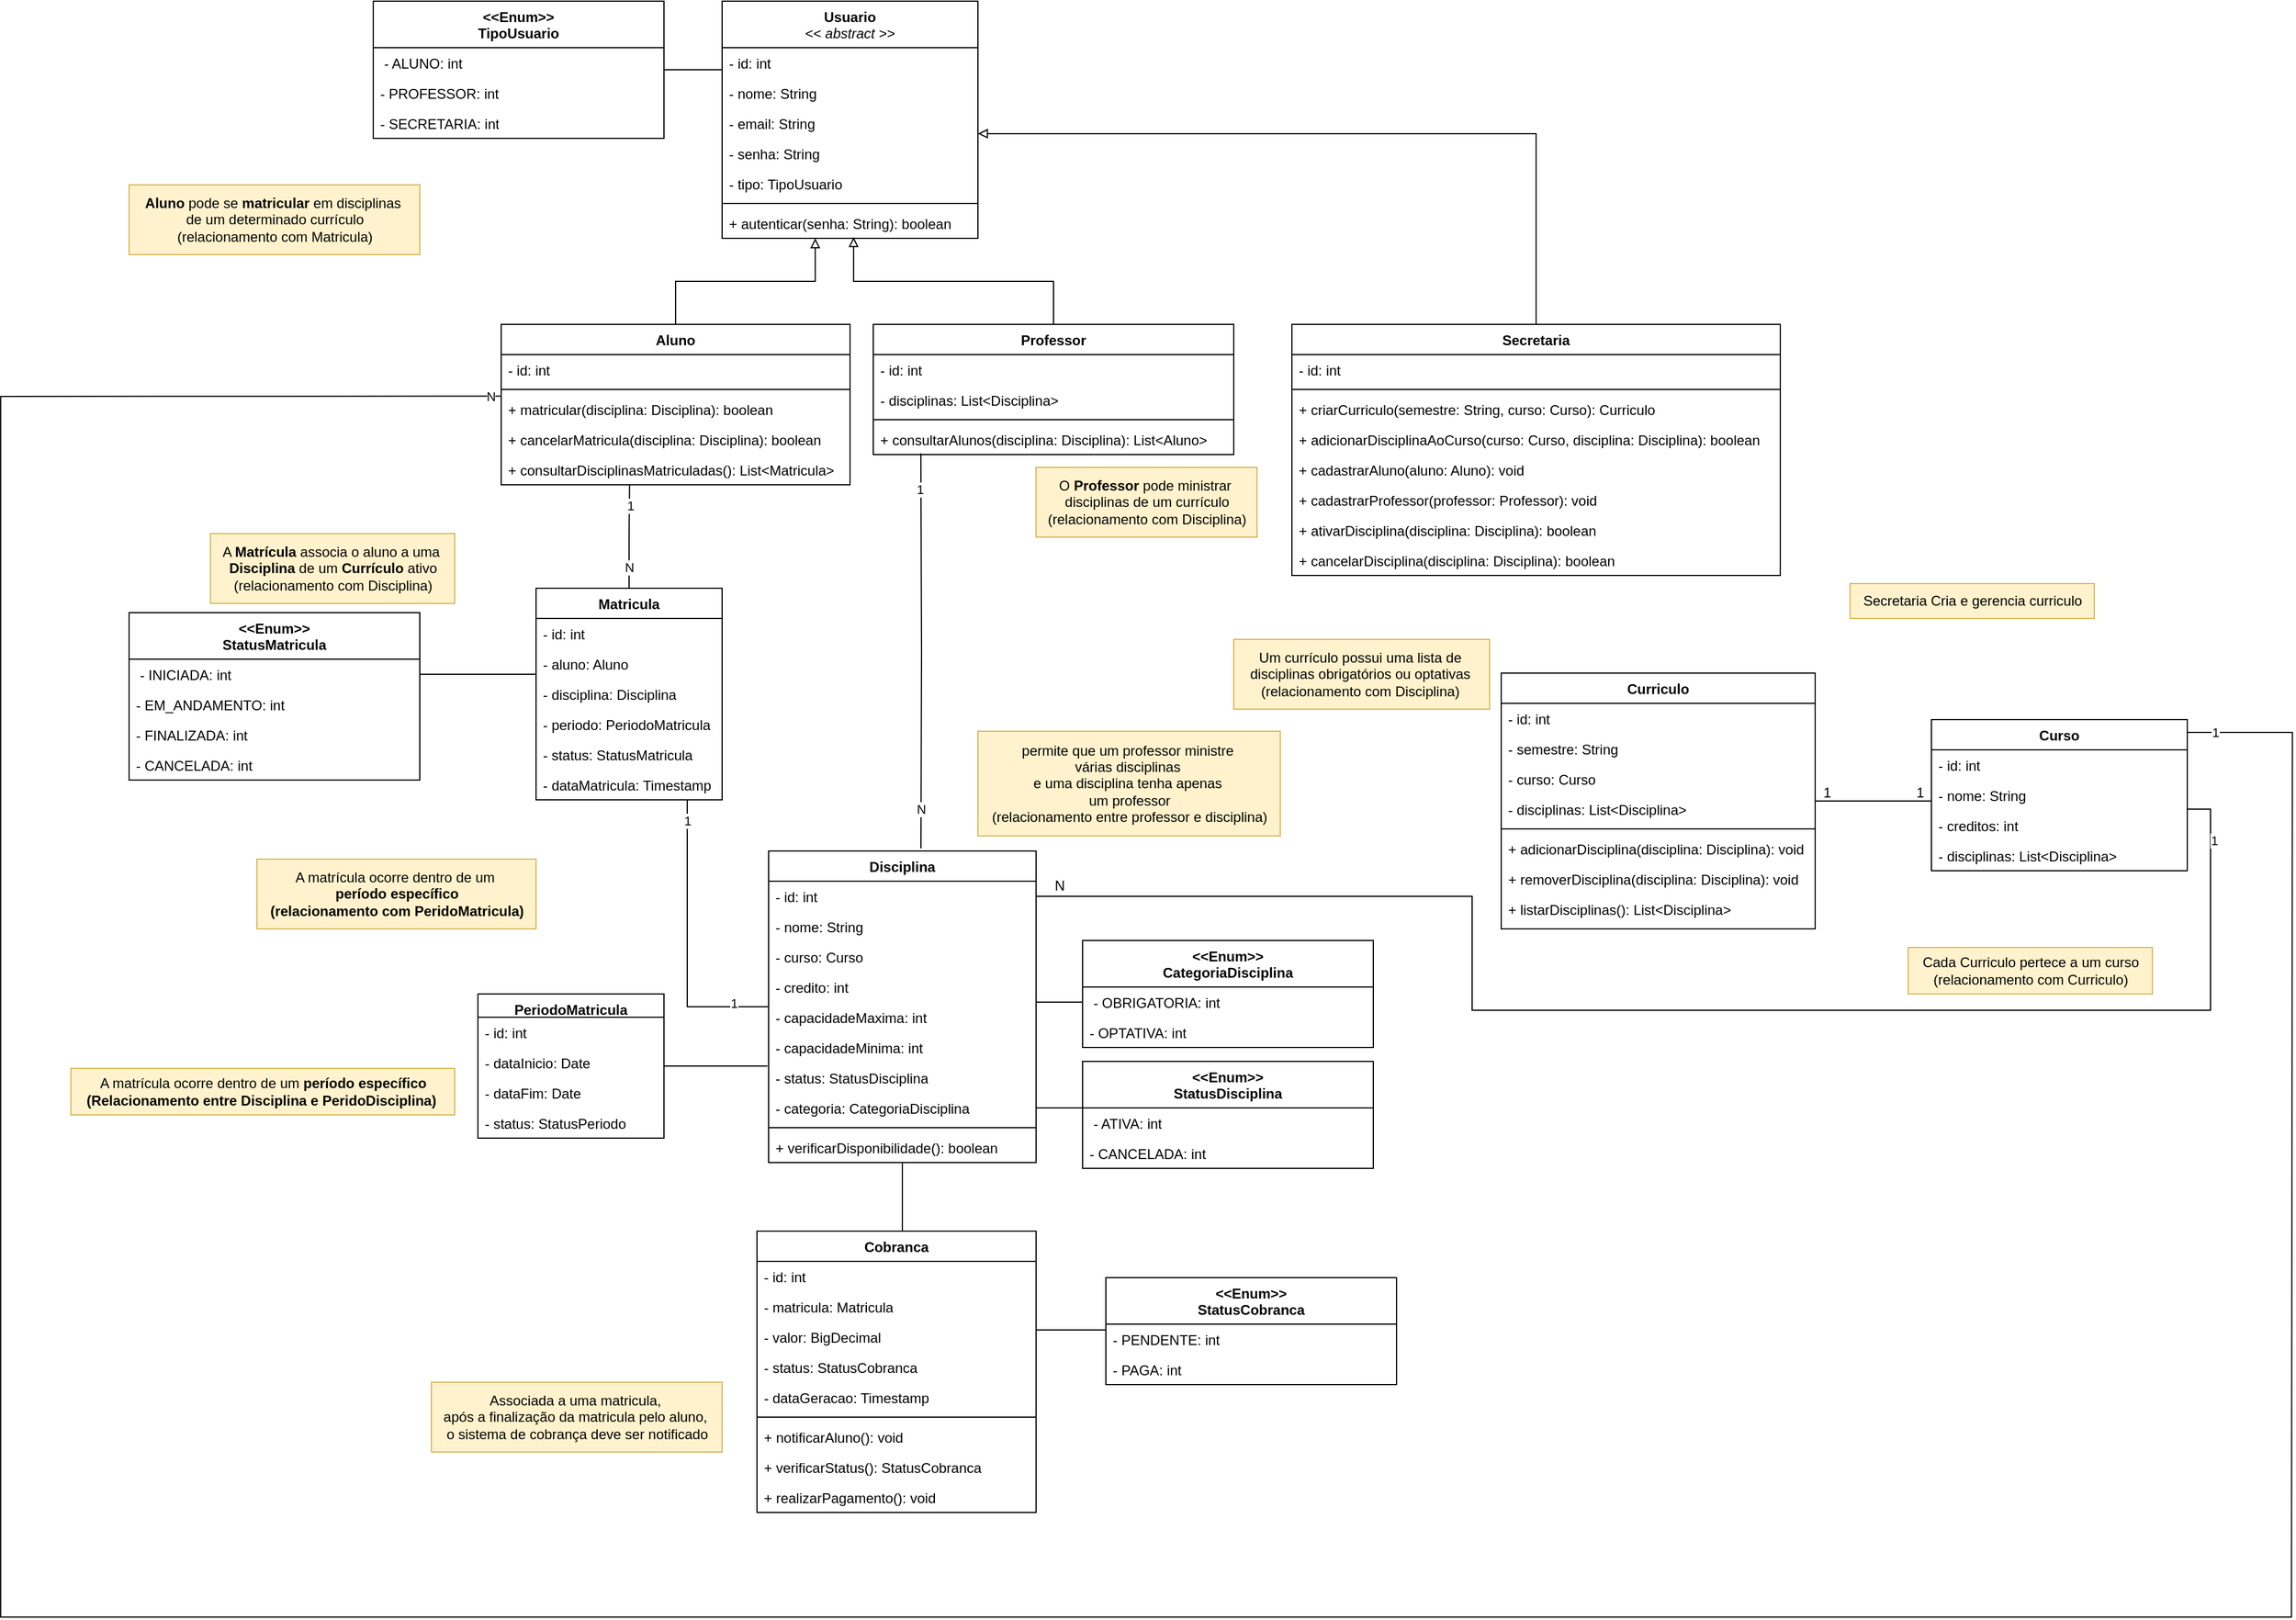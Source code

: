 <mxfile version="26.0.16">
  <diagram name="Página-1" id="UTWiRLUkJQXJZkLam4P0">
    <mxGraphModel dx="3310" dy="609" grid="1" gridSize="10" guides="1" tooltips="1" connect="1" arrows="1" fold="1" page="1" pageScale="1" pageWidth="827" pageHeight="1169" math="0" shadow="0">
      <root>
        <mxCell id="0" />
        <mxCell id="1" parent="0" />
        <mxCell id="5JL675xTjhOSKJDTL_hP-1" value="Secretaria" style="swimlane;fontStyle=1;align=center;verticalAlign=top;childLayout=stackLayout;horizontal=1;startSize=26;horizontalStack=0;resizeParent=1;resizeParentMax=0;resizeLast=0;collapsible=1;marginBottom=0;whiteSpace=wrap;html=1;" parent="1" vertex="1">
          <mxGeometry x="190" y="300" width="420" height="216" as="geometry" />
        </mxCell>
        <mxCell id="5JL675xTjhOSKJDTL_hP-2" value="- id: int" style="text;strokeColor=none;fillColor=none;align=left;verticalAlign=top;spacingLeft=4;spacingRight=4;overflow=hidden;rotatable=0;points=[[0,0.5],[1,0.5]];portConstraint=eastwest;whiteSpace=wrap;html=1;" parent="5JL675xTjhOSKJDTL_hP-1" vertex="1">
          <mxGeometry y="26" width="420" height="26" as="geometry" />
        </mxCell>
        <mxCell id="5JL675xTjhOSKJDTL_hP-3" value="" style="line;strokeWidth=1;fillColor=none;align=left;verticalAlign=middle;spacingTop=-1;spacingLeft=3;spacingRight=3;rotatable=0;labelPosition=right;points=[];portConstraint=eastwest;strokeColor=inherit;" parent="5JL675xTjhOSKJDTL_hP-1" vertex="1">
          <mxGeometry y="52" width="420" height="8" as="geometry" />
        </mxCell>
        <mxCell id="5JL675xTjhOSKJDTL_hP-4" value="+ criarCurriculo(semestre: String, curso: Curso): Curriculo" style="text;strokeColor=none;fillColor=none;align=left;verticalAlign=top;spacingLeft=4;spacingRight=4;overflow=hidden;rotatable=0;points=[[0,0.5],[1,0.5]];portConstraint=eastwest;whiteSpace=wrap;html=1;" parent="5JL675xTjhOSKJDTL_hP-1" vertex="1">
          <mxGeometry y="60" width="420" height="26" as="geometry" />
        </mxCell>
        <mxCell id="5JL675xTjhOSKJDTL_hP-7" value="+ adicionarDisciplinaAoCurso(curso: Curso, disciplina: Disciplina): boolean" style="text;strokeColor=none;fillColor=none;align=left;verticalAlign=top;spacingLeft=4;spacingRight=4;overflow=hidden;rotatable=0;points=[[0,0.5],[1,0.5]];portConstraint=eastwest;whiteSpace=wrap;html=1;" parent="5JL675xTjhOSKJDTL_hP-1" vertex="1">
          <mxGeometry y="86" width="420" height="26" as="geometry" />
        </mxCell>
        <mxCell id="5JL675xTjhOSKJDTL_hP-8" value="+ cadastrarAluno(aluno: Aluno): void" style="text;strokeColor=none;fillColor=none;align=left;verticalAlign=top;spacingLeft=4;spacingRight=4;overflow=hidden;rotatable=0;points=[[0,0.5],[1,0.5]];portConstraint=eastwest;whiteSpace=wrap;html=1;" parent="5JL675xTjhOSKJDTL_hP-1" vertex="1">
          <mxGeometry y="112" width="420" height="26" as="geometry" />
        </mxCell>
        <mxCell id="5JL675xTjhOSKJDTL_hP-9" value="+ cadastrarProfessor(professor: Professor): void" style="text;strokeColor=none;fillColor=none;align=left;verticalAlign=top;spacingLeft=4;spacingRight=4;overflow=hidden;rotatable=0;points=[[0,0.5],[1,0.5]];portConstraint=eastwest;whiteSpace=wrap;html=1;" parent="5JL675xTjhOSKJDTL_hP-1" vertex="1">
          <mxGeometry y="138" width="420" height="26" as="geometry" />
        </mxCell>
        <mxCell id="5JL675xTjhOSKJDTL_hP-10" value="+ ativarDisciplina(disciplina: Disciplina): boolean" style="text;strokeColor=none;fillColor=none;align=left;verticalAlign=top;spacingLeft=4;spacingRight=4;overflow=hidden;rotatable=0;points=[[0,0.5],[1,0.5]];portConstraint=eastwest;whiteSpace=wrap;html=1;" parent="5JL675xTjhOSKJDTL_hP-1" vertex="1">
          <mxGeometry y="164" width="420" height="26" as="geometry" />
        </mxCell>
        <mxCell id="5JL675xTjhOSKJDTL_hP-11" value="+ cancelarDisciplina(disciplina: Disciplina): boolean" style="text;strokeColor=none;fillColor=none;align=left;verticalAlign=top;spacingLeft=4;spacingRight=4;overflow=hidden;rotatable=0;points=[[0,0.5],[1,0.5]];portConstraint=eastwest;whiteSpace=wrap;html=1;" parent="5JL675xTjhOSKJDTL_hP-1" vertex="1">
          <mxGeometry y="190" width="420" height="26" as="geometry" />
        </mxCell>
        <mxCell id="5JL675xTjhOSKJDTL_hP-12" value="Curriculo" style="swimlane;fontStyle=1;align=center;verticalAlign=top;childLayout=stackLayout;horizontal=1;startSize=26;horizontalStack=0;resizeParent=1;resizeParentMax=0;resizeLast=0;collapsible=1;marginBottom=0;whiteSpace=wrap;html=1;" parent="1" vertex="1">
          <mxGeometry x="370" y="600" width="270" height="220" as="geometry" />
        </mxCell>
        <mxCell id="5JL675xTjhOSKJDTL_hP-13" value="- id: int" style="text;strokeColor=none;fillColor=none;align=left;verticalAlign=top;spacingLeft=4;spacingRight=4;overflow=hidden;rotatable=0;points=[[0,0.5],[1,0.5]];portConstraint=eastwest;whiteSpace=wrap;html=1;" parent="5JL675xTjhOSKJDTL_hP-12" vertex="1">
          <mxGeometry y="26" width="270" height="26" as="geometry" />
        </mxCell>
        <mxCell id="5JL675xTjhOSKJDTL_hP-17" value="- semestre: String" style="text;strokeColor=none;fillColor=none;align=left;verticalAlign=top;spacingLeft=4;spacingRight=4;overflow=hidden;rotatable=0;points=[[0,0.5],[1,0.5]];portConstraint=eastwest;whiteSpace=wrap;html=1;" parent="5JL675xTjhOSKJDTL_hP-12" vertex="1">
          <mxGeometry y="52" width="270" height="26" as="geometry" />
        </mxCell>
        <mxCell id="5JL675xTjhOSKJDTL_hP-16" value="-&amp;nbsp;curso: Curso" style="text;strokeColor=none;fillColor=none;align=left;verticalAlign=top;spacingLeft=4;spacingRight=4;overflow=hidden;rotatable=0;points=[[0,0.5],[1,0.5]];portConstraint=eastwest;whiteSpace=wrap;html=1;" parent="5JL675xTjhOSKJDTL_hP-12" vertex="1">
          <mxGeometry y="78" width="270" height="26" as="geometry" />
        </mxCell>
        <mxCell id="5JL675xTjhOSKJDTL_hP-18" value="-&amp;nbsp;disciplinas: List&amp;lt;Disciplina&amp;gt;" style="text;strokeColor=none;fillColor=none;align=left;verticalAlign=top;spacingLeft=4;spacingRight=4;overflow=hidden;rotatable=0;points=[[0,0.5],[1,0.5]];portConstraint=eastwest;whiteSpace=wrap;html=1;" parent="5JL675xTjhOSKJDTL_hP-12" vertex="1">
          <mxGeometry y="104" width="270" height="26" as="geometry" />
        </mxCell>
        <mxCell id="5JL675xTjhOSKJDTL_hP-14" value="" style="line;strokeWidth=1;fillColor=none;align=left;verticalAlign=middle;spacingTop=-1;spacingLeft=3;spacingRight=3;rotatable=0;labelPosition=right;points=[];portConstraint=eastwest;strokeColor=inherit;" parent="5JL675xTjhOSKJDTL_hP-12" vertex="1">
          <mxGeometry y="130" width="270" height="8" as="geometry" />
        </mxCell>
        <mxCell id="5JL675xTjhOSKJDTL_hP-15" value="+ adicionarDisciplina(disciplina: Disciplina): void" style="text;strokeColor=none;fillColor=none;align=left;verticalAlign=top;spacingLeft=4;spacingRight=4;overflow=hidden;rotatable=0;points=[[0,0.5],[1,0.5]];portConstraint=eastwest;whiteSpace=wrap;html=1;" parent="5JL675xTjhOSKJDTL_hP-12" vertex="1">
          <mxGeometry y="138" width="270" height="26" as="geometry" />
        </mxCell>
        <mxCell id="5JL675xTjhOSKJDTL_hP-19" value="+ removerDisciplina(disciplina: Disciplina): void" style="text;strokeColor=none;fillColor=none;align=left;verticalAlign=top;spacingLeft=4;spacingRight=4;overflow=hidden;rotatable=0;points=[[0,0.5],[1,0.5]];portConstraint=eastwest;whiteSpace=wrap;html=1;" parent="5JL675xTjhOSKJDTL_hP-12" vertex="1">
          <mxGeometry y="164" width="270" height="26" as="geometry" />
        </mxCell>
        <mxCell id="5JL675xTjhOSKJDTL_hP-20" value="+ listarDisciplinas(): List&amp;lt;Disciplina&amp;gt;" style="text;strokeColor=none;fillColor=none;align=left;verticalAlign=top;spacingLeft=4;spacingRight=4;overflow=hidden;rotatable=0;points=[[0,0.5],[1,0.5]];portConstraint=eastwest;whiteSpace=wrap;html=1;" parent="5JL675xTjhOSKJDTL_hP-12" vertex="1">
          <mxGeometry y="190" width="270" height="30" as="geometry" />
        </mxCell>
        <mxCell id="5JL675xTjhOSKJDTL_hP-21" value="Usuario&lt;div&gt;&lt;span style=&quot;font-weight: normal;&quot;&gt;&lt;i&gt;&amp;lt;&amp;lt; abstract &amp;gt;&amp;gt;&lt;/i&gt;&lt;/span&gt;&lt;/div&gt;" style="swimlane;fontStyle=1;align=center;verticalAlign=top;childLayout=stackLayout;horizontal=1;startSize=40;horizontalStack=0;resizeParent=1;resizeParentMax=0;resizeLast=0;collapsible=1;marginBottom=0;whiteSpace=wrap;html=1;" parent="1" vertex="1">
          <mxGeometry x="-300" y="22" width="220" height="204" as="geometry">
            <mxRectangle x="-300" y="20" width="80" height="30" as="alternateBounds" />
          </mxGeometry>
        </mxCell>
        <mxCell id="5JL675xTjhOSKJDTL_hP-22" value="-&amp;nbsp;id: int" style="text;strokeColor=none;fillColor=none;align=left;verticalAlign=top;spacingLeft=4;spacingRight=4;overflow=hidden;rotatable=0;points=[[0,0.5],[1,0.5]];portConstraint=eastwest;whiteSpace=wrap;html=1;" parent="5JL675xTjhOSKJDTL_hP-21" vertex="1">
          <mxGeometry y="40" width="220" height="26" as="geometry" />
        </mxCell>
        <mxCell id="5JL675xTjhOSKJDTL_hP-26" value="-&amp;nbsp;nome: String" style="text;strokeColor=none;fillColor=none;align=left;verticalAlign=top;spacingLeft=4;spacingRight=4;overflow=hidden;rotatable=0;points=[[0,0.5],[1,0.5]];portConstraint=eastwest;whiteSpace=wrap;html=1;" parent="5JL675xTjhOSKJDTL_hP-21" vertex="1">
          <mxGeometry y="66" width="220" height="26" as="geometry" />
        </mxCell>
        <mxCell id="5JL675xTjhOSKJDTL_hP-28" value="-&amp;nbsp;email: String" style="text;strokeColor=none;fillColor=none;align=left;verticalAlign=top;spacingLeft=4;spacingRight=4;overflow=hidden;rotatable=0;points=[[0,0.5],[1,0.5]];portConstraint=eastwest;whiteSpace=wrap;html=1;" parent="5JL675xTjhOSKJDTL_hP-21" vertex="1">
          <mxGeometry y="92" width="220" height="26" as="geometry" />
        </mxCell>
        <mxCell id="5JL675xTjhOSKJDTL_hP-27" value="- senha: String" style="text;strokeColor=none;fillColor=none;align=left;verticalAlign=top;spacingLeft=4;spacingRight=4;overflow=hidden;rotatable=0;points=[[0,0.5],[1,0.5]];portConstraint=eastwest;whiteSpace=wrap;html=1;" parent="5JL675xTjhOSKJDTL_hP-21" vertex="1">
          <mxGeometry y="118" width="220" height="26" as="geometry" />
        </mxCell>
        <mxCell id="5JL675xTjhOSKJDTL_hP-29" value="-&amp;nbsp;tipo: TipoUsuario" style="text;strokeColor=none;fillColor=none;align=left;verticalAlign=top;spacingLeft=4;spacingRight=4;overflow=hidden;rotatable=0;points=[[0,0.5],[1,0.5]];portConstraint=eastwest;whiteSpace=wrap;html=1;" parent="5JL675xTjhOSKJDTL_hP-21" vertex="1">
          <mxGeometry y="144" width="220" height="26" as="geometry" />
        </mxCell>
        <mxCell id="5JL675xTjhOSKJDTL_hP-23" value="" style="line;strokeWidth=1;fillColor=none;align=left;verticalAlign=middle;spacingTop=-1;spacingLeft=3;spacingRight=3;rotatable=0;labelPosition=right;points=[];portConstraint=eastwest;strokeColor=inherit;" parent="5JL675xTjhOSKJDTL_hP-21" vertex="1">
          <mxGeometry y="170" width="220" height="8" as="geometry" />
        </mxCell>
        <mxCell id="5JL675xTjhOSKJDTL_hP-24" value="+ autenticar(senha: String): boolean" style="text;strokeColor=none;fillColor=none;align=left;verticalAlign=top;spacingLeft=4;spacingRight=4;overflow=hidden;rotatable=0;points=[[0,0.5],[1,0.5]];portConstraint=eastwest;whiteSpace=wrap;html=1;" parent="5JL675xTjhOSKJDTL_hP-21" vertex="1">
          <mxGeometry y="178" width="220" height="26" as="geometry" />
        </mxCell>
        <mxCell id="5JL675xTjhOSKJDTL_hP-91" style="edgeStyle=orthogonalEdgeStyle;rounded=0;orthogonalLoop=1;jettySize=auto;html=1;entryX=0.364;entryY=1;entryDx=0;entryDy=0;entryPerimeter=0;endArrow=block;endFill=0;" parent="1" source="5JL675xTjhOSKJDTL_hP-30" target="5JL675xTjhOSKJDTL_hP-24" edge="1">
          <mxGeometry relative="1" as="geometry">
            <mxPoint x="-220" y="220" as="targetPoint" />
          </mxGeometry>
        </mxCell>
        <mxCell id="5JL675xTjhOSKJDTL_hP-30" value="Aluno" style="swimlane;fontStyle=1;align=center;verticalAlign=top;childLayout=stackLayout;horizontal=1;startSize=26;horizontalStack=0;resizeParent=1;resizeParentMax=0;resizeLast=0;collapsible=1;marginBottom=0;whiteSpace=wrap;html=1;" parent="1" vertex="1">
          <mxGeometry x="-490" y="300" width="300" height="138" as="geometry" />
        </mxCell>
        <mxCell id="5JL675xTjhOSKJDTL_hP-31" value="- id: int" style="text;strokeColor=none;fillColor=none;align=left;verticalAlign=top;spacingLeft=4;spacingRight=4;overflow=hidden;rotatable=0;points=[[0,0.5],[1,0.5]];portConstraint=eastwest;whiteSpace=wrap;html=1;" parent="5JL675xTjhOSKJDTL_hP-30" vertex="1">
          <mxGeometry y="26" width="300" height="26" as="geometry" />
        </mxCell>
        <mxCell id="5JL675xTjhOSKJDTL_hP-32" value="" style="line;strokeWidth=1;fillColor=none;align=left;verticalAlign=middle;spacingTop=-1;spacingLeft=3;spacingRight=3;rotatable=0;labelPosition=right;points=[];portConstraint=eastwest;strokeColor=inherit;" parent="5JL675xTjhOSKJDTL_hP-30" vertex="1">
          <mxGeometry y="52" width="300" height="8" as="geometry" />
        </mxCell>
        <mxCell id="5JL675xTjhOSKJDTL_hP-33" value="+  matricular(disciplina: Disciplina): boolean" style="text;strokeColor=none;fillColor=none;align=left;verticalAlign=top;spacingLeft=4;spacingRight=4;overflow=hidden;rotatable=0;points=[[0,0.5],[1,0.5]];portConstraint=eastwest;whiteSpace=wrap;html=1;" parent="5JL675xTjhOSKJDTL_hP-30" vertex="1">
          <mxGeometry y="60" width="300" height="26" as="geometry" />
        </mxCell>
        <mxCell id="5JL675xTjhOSKJDTL_hP-36" value="+  cancelarMatricula(disciplina: Disciplina): boolean" style="text;strokeColor=none;fillColor=none;align=left;verticalAlign=top;spacingLeft=4;spacingRight=4;overflow=hidden;rotatable=0;points=[[0,0.5],[1,0.5]];portConstraint=eastwest;whiteSpace=wrap;html=1;" parent="5JL675xTjhOSKJDTL_hP-30" vertex="1">
          <mxGeometry y="86" width="300" height="26" as="geometry" />
        </mxCell>
        <mxCell id="CIjF7GFR3pk4UdvS8s7B-7" value="+&amp;nbsp;consultarDisciplinasMatriculadas(): List&amp;lt;Matricula&amp;gt;" style="text;strokeColor=none;fillColor=none;align=left;verticalAlign=top;spacingLeft=4;spacingRight=4;overflow=hidden;rotatable=0;points=[[0,0.5],[1,0.5]];portConstraint=eastwest;whiteSpace=wrap;html=1;" vertex="1" parent="5JL675xTjhOSKJDTL_hP-30">
          <mxGeometry y="112" width="300" height="26" as="geometry" />
        </mxCell>
        <mxCell id="5JL675xTjhOSKJDTL_hP-37" value="Professor" style="swimlane;fontStyle=1;align=center;verticalAlign=top;childLayout=stackLayout;horizontal=1;startSize=26;horizontalStack=0;resizeParent=1;resizeParentMax=0;resizeLast=0;collapsible=1;marginBottom=0;whiteSpace=wrap;html=1;" parent="1" vertex="1">
          <mxGeometry x="-170" y="300" width="310" height="112" as="geometry" />
        </mxCell>
        <mxCell id="5JL675xTjhOSKJDTL_hP-38" value="-&amp;nbsp;id: int" style="text;strokeColor=none;fillColor=none;align=left;verticalAlign=top;spacingLeft=4;spacingRight=4;overflow=hidden;rotatable=0;points=[[0,0.5],[1,0.5]];portConstraint=eastwest;whiteSpace=wrap;html=1;" parent="5JL675xTjhOSKJDTL_hP-37" vertex="1">
          <mxGeometry y="26" width="310" height="26" as="geometry" />
        </mxCell>
        <mxCell id="CIjF7GFR3pk4UdvS8s7B-33" value="- disciplinas: List&amp;lt;Disciplina&amp;gt;" style="text;strokeColor=none;fillColor=none;align=left;verticalAlign=top;spacingLeft=4;spacingRight=4;overflow=hidden;rotatable=0;points=[[0,0.5],[1,0.5]];portConstraint=eastwest;whiteSpace=wrap;html=1;" vertex="1" parent="5JL675xTjhOSKJDTL_hP-37">
          <mxGeometry y="52" width="310" height="26" as="geometry" />
        </mxCell>
        <mxCell id="5JL675xTjhOSKJDTL_hP-39" value="" style="line;strokeWidth=1;fillColor=none;align=left;verticalAlign=middle;spacingTop=-1;spacingLeft=3;spacingRight=3;rotatable=0;labelPosition=right;points=[];portConstraint=eastwest;strokeColor=inherit;" parent="5JL675xTjhOSKJDTL_hP-37" vertex="1">
          <mxGeometry y="78" width="310" height="8" as="geometry" />
        </mxCell>
        <mxCell id="5JL675xTjhOSKJDTL_hP-40" value="+ consultarAlunos(disciplina: Disciplina): List&amp;lt;Aluno&amp;gt;" style="text;strokeColor=none;fillColor=none;align=left;verticalAlign=top;spacingLeft=4;spacingRight=4;overflow=hidden;rotatable=0;points=[[0,0.5],[1,0.5]];portConstraint=eastwest;whiteSpace=wrap;html=1;" parent="5JL675xTjhOSKJDTL_hP-37" vertex="1">
          <mxGeometry y="86" width="310" height="26" as="geometry" />
        </mxCell>
        <mxCell id="5JL675xTjhOSKJDTL_hP-159" value="" style="edgeStyle=orthogonalEdgeStyle;rounded=0;orthogonalLoop=1;jettySize=auto;html=1;endArrow=none;startFill=0;" parent="1" source="5JL675xTjhOSKJDTL_hP-42" edge="1">
          <mxGeometry relative="1" as="geometry">
            <mxPoint x="640" y="710" as="targetPoint" />
            <Array as="points">
              <mxPoint x="690" y="710" />
              <mxPoint x="690" y="710" />
            </Array>
          </mxGeometry>
        </mxCell>
        <mxCell id="5JL675xTjhOSKJDTL_hP-42" value="Curso" style="swimlane;fontStyle=1;align=center;verticalAlign=top;childLayout=stackLayout;horizontal=1;startSize=26;horizontalStack=0;resizeParent=1;resizeParentMax=0;resizeLast=0;collapsible=1;marginBottom=0;whiteSpace=wrap;html=1;" parent="1" vertex="1">
          <mxGeometry x="740" y="640" width="220" height="130" as="geometry" />
        </mxCell>
        <mxCell id="5JL675xTjhOSKJDTL_hP-43" value="-&amp;nbsp;id: int" style="text;strokeColor=none;fillColor=none;align=left;verticalAlign=top;spacingLeft=4;spacingRight=4;overflow=hidden;rotatable=0;points=[[0,0.5],[1,0.5]];portConstraint=eastwest;whiteSpace=wrap;html=1;" parent="5JL675xTjhOSKJDTL_hP-42" vertex="1">
          <mxGeometry y="26" width="220" height="26" as="geometry" />
        </mxCell>
        <mxCell id="5JL675xTjhOSKJDTL_hP-46" value="-&amp;nbsp;nome: String" style="text;strokeColor=none;fillColor=none;align=left;verticalAlign=top;spacingLeft=4;spacingRight=4;overflow=hidden;rotatable=0;points=[[0,0.5],[1,0.5]];portConstraint=eastwest;whiteSpace=wrap;html=1;" parent="5JL675xTjhOSKJDTL_hP-42" vertex="1">
          <mxGeometry y="52" width="220" height="26" as="geometry" />
        </mxCell>
        <mxCell id="5JL675xTjhOSKJDTL_hP-48" value="- creditos: int" style="text;strokeColor=none;fillColor=none;align=left;verticalAlign=top;spacingLeft=4;spacingRight=4;overflow=hidden;rotatable=0;points=[[0,0.5],[1,0.5]];portConstraint=eastwest;whiteSpace=wrap;html=1;" parent="5JL675xTjhOSKJDTL_hP-42" vertex="1">
          <mxGeometry y="78" width="220" height="26" as="geometry" />
        </mxCell>
        <mxCell id="5JL675xTjhOSKJDTL_hP-47" value="-&amp;nbsp;disciplinas: List&amp;lt;Disciplina&amp;gt;" style="text;strokeColor=none;fillColor=none;align=left;verticalAlign=top;spacingLeft=4;spacingRight=4;overflow=hidden;rotatable=0;points=[[0,0.5],[1,0.5]];portConstraint=eastwest;whiteSpace=wrap;html=1;" parent="5JL675xTjhOSKJDTL_hP-42" vertex="1">
          <mxGeometry y="104" width="220" height="26" as="geometry" />
        </mxCell>
        <mxCell id="5JL675xTjhOSKJDTL_hP-179" style="edgeStyle=orthogonalEdgeStyle;rounded=0;orthogonalLoop=1;jettySize=auto;html=1;endArrow=none;startFill=0;" parent="1" source="5JL675xTjhOSKJDTL_hP-50" target="5JL675xTjhOSKJDTL_hP-70" edge="1">
          <mxGeometry relative="1" as="geometry">
            <Array as="points">
              <mxPoint x="-330" y="887" />
            </Array>
          </mxGeometry>
        </mxCell>
        <mxCell id="CIjF7GFR3pk4UdvS8s7B-37" value="1" style="edgeLabel;html=1;align=center;verticalAlign=middle;resizable=0;points=[];" vertex="1" connectable="0" parent="5JL675xTjhOSKJDTL_hP-179">
          <mxGeometry x="-0.758" y="-3" relative="1" as="geometry">
            <mxPoint as="offset" />
          </mxGeometry>
        </mxCell>
        <mxCell id="CIjF7GFR3pk4UdvS8s7B-38" value="1" style="edgeLabel;html=1;align=center;verticalAlign=middle;resizable=0;points=[];" vertex="1" connectable="0" parent="5JL675xTjhOSKJDTL_hP-179">
          <mxGeometry x="0.855" relative="1" as="geometry">
            <mxPoint as="offset" />
          </mxGeometry>
        </mxCell>
        <mxCell id="5JL675xTjhOSKJDTL_hP-50" value="Disciplina" style="swimlane;fontStyle=1;align=center;verticalAlign=top;childLayout=stackLayout;horizontal=1;startSize=26;horizontalStack=0;resizeParent=1;resizeParentMax=0;resizeLast=0;collapsible=1;marginBottom=0;whiteSpace=wrap;html=1;" parent="1" vertex="1">
          <mxGeometry x="-260" y="753" width="230" height="268" as="geometry" />
        </mxCell>
        <mxCell id="5JL675xTjhOSKJDTL_hP-51" value="-&amp;nbsp;id: int" style="text;strokeColor=none;fillColor=none;align=left;verticalAlign=top;spacingLeft=4;spacingRight=4;overflow=hidden;rotatable=0;points=[[0,0.5],[1,0.5]];portConstraint=eastwest;whiteSpace=wrap;html=1;" parent="5JL675xTjhOSKJDTL_hP-50" vertex="1">
          <mxGeometry y="26" width="230" height="26" as="geometry" />
        </mxCell>
        <mxCell id="5JL675xTjhOSKJDTL_hP-54" value="-&amp;nbsp;nome: String" style="text;strokeColor=none;fillColor=none;align=left;verticalAlign=top;spacingLeft=4;spacingRight=4;overflow=hidden;rotatable=0;points=[[0,0.5],[1,0.5]];portConstraint=eastwest;whiteSpace=wrap;html=1;" parent="5JL675xTjhOSKJDTL_hP-50" vertex="1">
          <mxGeometry y="52" width="230" height="26" as="geometry" />
        </mxCell>
        <mxCell id="5JL675xTjhOSKJDTL_hP-55" value="-&amp;nbsp;curso: Curso" style="text;strokeColor=none;fillColor=none;align=left;verticalAlign=top;spacingLeft=4;spacingRight=4;overflow=hidden;rotatable=0;points=[[0,0.5],[1,0.5]];portConstraint=eastwest;whiteSpace=wrap;html=1;" parent="5JL675xTjhOSKJDTL_hP-50" vertex="1">
          <mxGeometry y="78" width="230" height="26" as="geometry" />
        </mxCell>
        <mxCell id="5JL675xTjhOSKJDTL_hP-56" value="-&amp;nbsp;credito: int" style="text;strokeColor=none;fillColor=none;align=left;verticalAlign=top;spacingLeft=4;spacingRight=4;overflow=hidden;rotatable=0;points=[[0,0.5],[1,0.5]];portConstraint=eastwest;whiteSpace=wrap;html=1;" parent="5JL675xTjhOSKJDTL_hP-50" vertex="1">
          <mxGeometry y="104" width="230" height="26" as="geometry" />
        </mxCell>
        <mxCell id="5JL675xTjhOSKJDTL_hP-57" value="-&amp;nbsp;capacidadeMaxima: int" style="text;strokeColor=none;fillColor=none;align=left;verticalAlign=top;spacingLeft=4;spacingRight=4;overflow=hidden;rotatable=0;points=[[0,0.5],[1,0.5]];portConstraint=eastwest;whiteSpace=wrap;html=1;" parent="5JL675xTjhOSKJDTL_hP-50" vertex="1">
          <mxGeometry y="130" width="230" height="26" as="geometry" />
        </mxCell>
        <mxCell id="5JL675xTjhOSKJDTL_hP-58" value="-&amp;nbsp;capacidadeMinima: int" style="text;strokeColor=none;fillColor=none;align=left;verticalAlign=top;spacingLeft=4;spacingRight=4;overflow=hidden;rotatable=0;points=[[0,0.5],[1,0.5]];portConstraint=eastwest;whiteSpace=wrap;html=1;" parent="5JL675xTjhOSKJDTL_hP-50" vertex="1">
          <mxGeometry y="156" width="230" height="26" as="geometry" />
        </mxCell>
        <mxCell id="5JL675xTjhOSKJDTL_hP-59" value="-&amp;nbsp;status: StatusDisciplina" style="text;strokeColor=none;fillColor=none;align=left;verticalAlign=top;spacingLeft=4;spacingRight=4;overflow=hidden;rotatable=0;points=[[0,0.5],[1,0.5]];portConstraint=eastwest;whiteSpace=wrap;html=1;" parent="5JL675xTjhOSKJDTL_hP-50" vertex="1">
          <mxGeometry y="182" width="230" height="26" as="geometry" />
        </mxCell>
        <mxCell id="5JL675xTjhOSKJDTL_hP-60" value="-&amp;nbsp;categoria: CategoriaDisciplina" style="text;strokeColor=none;fillColor=none;align=left;verticalAlign=top;spacingLeft=4;spacingRight=4;overflow=hidden;rotatable=0;points=[[0,0.5],[1,0.5]];portConstraint=eastwest;whiteSpace=wrap;html=1;" parent="5JL675xTjhOSKJDTL_hP-50" vertex="1">
          <mxGeometry y="208" width="230" height="26" as="geometry" />
        </mxCell>
        <mxCell id="5JL675xTjhOSKJDTL_hP-52" value="" style="line;strokeWidth=1;fillColor=none;align=left;verticalAlign=middle;spacingTop=-1;spacingLeft=3;spacingRight=3;rotatable=0;labelPosition=right;points=[];portConstraint=eastwest;strokeColor=inherit;" parent="5JL675xTjhOSKJDTL_hP-50" vertex="1">
          <mxGeometry y="234" width="230" height="8" as="geometry" />
        </mxCell>
        <mxCell id="5JL675xTjhOSKJDTL_hP-53" value="+  verificarDisponibilidade(): boolean" style="text;strokeColor=none;fillColor=none;align=left;verticalAlign=top;spacingLeft=4;spacingRight=4;overflow=hidden;rotatable=0;points=[[0,0.5],[1,0.5]];portConstraint=eastwest;whiteSpace=wrap;html=1;" parent="5JL675xTjhOSKJDTL_hP-50" vertex="1">
          <mxGeometry y="242" width="230" height="26" as="geometry" />
        </mxCell>
        <mxCell id="5JL675xTjhOSKJDTL_hP-61" value="Matricula" style="swimlane;fontStyle=1;align=center;verticalAlign=top;childLayout=stackLayout;horizontal=1;startSize=26;horizontalStack=0;resizeParent=1;resizeParentMax=0;resizeLast=0;collapsible=1;marginBottom=0;whiteSpace=wrap;html=1;" parent="1" vertex="1">
          <mxGeometry x="-460" y="527" width="160" height="182" as="geometry" />
        </mxCell>
        <mxCell id="5JL675xTjhOSKJDTL_hP-62" value="-&amp;nbsp;id: int" style="text;strokeColor=none;fillColor=none;align=left;verticalAlign=top;spacingLeft=4;spacingRight=4;overflow=hidden;rotatable=0;points=[[0,0.5],[1,0.5]];portConstraint=eastwest;whiteSpace=wrap;html=1;" parent="5JL675xTjhOSKJDTL_hP-61" vertex="1">
          <mxGeometry y="26" width="160" height="26" as="geometry" />
        </mxCell>
        <mxCell id="5JL675xTjhOSKJDTL_hP-65" value="-&amp;nbsp;aluno: Aluno" style="text;strokeColor=none;fillColor=none;align=left;verticalAlign=top;spacingLeft=4;spacingRight=4;overflow=hidden;rotatable=0;points=[[0,0.5],[1,0.5]];portConstraint=eastwest;whiteSpace=wrap;html=1;" parent="5JL675xTjhOSKJDTL_hP-61" vertex="1">
          <mxGeometry y="52" width="160" height="26" as="geometry" />
        </mxCell>
        <mxCell id="5JL675xTjhOSKJDTL_hP-66" value="-&amp;nbsp;disciplina: Disciplina" style="text;strokeColor=none;fillColor=none;align=left;verticalAlign=top;spacingLeft=4;spacingRight=4;overflow=hidden;rotatable=0;points=[[0,0.5],[1,0.5]];portConstraint=eastwest;whiteSpace=wrap;html=1;" parent="5JL675xTjhOSKJDTL_hP-61" vertex="1">
          <mxGeometry y="78" width="160" height="26" as="geometry" />
        </mxCell>
        <mxCell id="5JL675xTjhOSKJDTL_hP-68" value="-&amp;nbsp;periodo: PeriodoMatricula" style="text;strokeColor=none;fillColor=none;align=left;verticalAlign=top;spacingLeft=4;spacingRight=4;overflow=hidden;rotatable=0;points=[[0,0.5],[1,0.5]];portConstraint=eastwest;whiteSpace=wrap;html=1;" parent="5JL675xTjhOSKJDTL_hP-61" vertex="1">
          <mxGeometry y="104" width="160" height="26" as="geometry" />
        </mxCell>
        <mxCell id="5JL675xTjhOSKJDTL_hP-69" value="- status: StatusMatricula" style="text;strokeColor=none;fillColor=none;align=left;verticalAlign=top;spacingLeft=4;spacingRight=4;overflow=hidden;rotatable=0;points=[[0,0.5],[1,0.5]];portConstraint=eastwest;whiteSpace=wrap;html=1;" parent="5JL675xTjhOSKJDTL_hP-61" vertex="1">
          <mxGeometry y="130" width="160" height="26" as="geometry" />
        </mxCell>
        <mxCell id="5JL675xTjhOSKJDTL_hP-70" value="-&amp;nbsp;dataMatricula: Timestamp" style="text;strokeColor=none;fillColor=none;align=left;verticalAlign=top;spacingLeft=4;spacingRight=4;overflow=hidden;rotatable=0;points=[[0,0.5],[1,0.5]];portConstraint=eastwest;whiteSpace=wrap;html=1;" parent="5JL675xTjhOSKJDTL_hP-61" vertex="1">
          <mxGeometry y="156" width="160" height="26" as="geometry" />
        </mxCell>
        <mxCell id="5JL675xTjhOSKJDTL_hP-71" value="PeriodoMatricula" style="swimlane;fontStyle=1;align=center;verticalAlign=top;childLayout=stackLayout;horizontal=1;startSize=20;horizontalStack=0;resizeParent=1;resizeParentMax=0;resizeLast=0;collapsible=1;marginBottom=0;whiteSpace=wrap;html=1;" parent="1" vertex="1">
          <mxGeometry x="-510" y="876" width="160" height="124" as="geometry" />
        </mxCell>
        <mxCell id="5JL675xTjhOSKJDTL_hP-72" value="-&amp;nbsp;id: int" style="text;strokeColor=none;fillColor=none;align=left;verticalAlign=top;spacingLeft=4;spacingRight=4;overflow=hidden;rotatable=0;points=[[0,0.5],[1,0.5]];portConstraint=eastwest;whiteSpace=wrap;html=1;" parent="5JL675xTjhOSKJDTL_hP-71" vertex="1">
          <mxGeometry y="20" width="160" height="26" as="geometry" />
        </mxCell>
        <mxCell id="5JL675xTjhOSKJDTL_hP-75" value="-&amp;nbsp;dataInicio: Date" style="text;strokeColor=none;fillColor=none;align=left;verticalAlign=top;spacingLeft=4;spacingRight=4;overflow=hidden;rotatable=0;points=[[0,0.5],[1,0.5]];portConstraint=eastwest;whiteSpace=wrap;html=1;" parent="5JL675xTjhOSKJDTL_hP-71" vertex="1">
          <mxGeometry y="46" width="160" height="26" as="geometry" />
        </mxCell>
        <mxCell id="5JL675xTjhOSKJDTL_hP-76" value="-&amp;nbsp;dataFim: Date" style="text;strokeColor=none;fillColor=none;align=left;verticalAlign=top;spacingLeft=4;spacingRight=4;overflow=hidden;rotatable=0;points=[[0,0.5],[1,0.5]];portConstraint=eastwest;whiteSpace=wrap;html=1;" parent="5JL675xTjhOSKJDTL_hP-71" vertex="1">
          <mxGeometry y="72" width="160" height="26" as="geometry" />
        </mxCell>
        <mxCell id="5JL675xTjhOSKJDTL_hP-77" value="-&amp;nbsp;status: StatusPeriodo" style="text;strokeColor=none;fillColor=none;align=left;verticalAlign=top;spacingLeft=4;spacingRight=4;overflow=hidden;rotatable=0;points=[[0,0.5],[1,0.5]];portConstraint=eastwest;whiteSpace=wrap;html=1;" parent="5JL675xTjhOSKJDTL_hP-71" vertex="1">
          <mxGeometry y="98" width="160" height="26" as="geometry" />
        </mxCell>
        <mxCell id="5JL675xTjhOSKJDTL_hP-158" value="" style="edgeStyle=orthogonalEdgeStyle;rounded=0;orthogonalLoop=1;jettySize=auto;html=1;endArrow=none;startFill=0;" parent="1" source="5JL675xTjhOSKJDTL_hP-83" target="5JL675xTjhOSKJDTL_hP-53" edge="1">
          <mxGeometry relative="1" as="geometry">
            <Array as="points">
              <mxPoint x="-145" y="1040" />
              <mxPoint x="-145" y="1040" />
            </Array>
          </mxGeometry>
        </mxCell>
        <mxCell id="5JL675xTjhOSKJDTL_hP-83" value="Cobranca" style="swimlane;fontStyle=1;align=center;verticalAlign=top;childLayout=stackLayout;horizontal=1;startSize=26;horizontalStack=0;resizeParent=1;resizeParentMax=0;resizeLast=0;collapsible=1;marginBottom=0;whiteSpace=wrap;html=1;" parent="1" vertex="1">
          <mxGeometry x="-270" y="1080" width="240" height="242" as="geometry" />
        </mxCell>
        <mxCell id="5JL675xTjhOSKJDTL_hP-84" value="-&amp;nbsp;id: int" style="text;strokeColor=none;fillColor=none;align=left;verticalAlign=top;spacingLeft=4;spacingRight=4;overflow=hidden;rotatable=0;points=[[0,0.5],[1,0.5]];portConstraint=eastwest;whiteSpace=wrap;html=1;" parent="5JL675xTjhOSKJDTL_hP-83" vertex="1">
          <mxGeometry y="26" width="240" height="26" as="geometry" />
        </mxCell>
        <mxCell id="5JL675xTjhOSKJDTL_hP-87" value="-&amp;nbsp;matricula: Matricula" style="text;strokeColor=none;fillColor=none;align=left;verticalAlign=top;spacingLeft=4;spacingRight=4;overflow=hidden;rotatable=0;points=[[0,0.5],[1,0.5]];portConstraint=eastwest;whiteSpace=wrap;html=1;" parent="5JL675xTjhOSKJDTL_hP-83" vertex="1">
          <mxGeometry y="52" width="240" height="26" as="geometry" />
        </mxCell>
        <mxCell id="5JL675xTjhOSKJDTL_hP-88" value="-&amp;nbsp;valor: BigDecimal" style="text;strokeColor=none;fillColor=none;align=left;verticalAlign=top;spacingLeft=4;spacingRight=4;overflow=hidden;rotatable=0;points=[[0,0.5],[1,0.5]];portConstraint=eastwest;whiteSpace=wrap;html=1;" parent="5JL675xTjhOSKJDTL_hP-83" vertex="1">
          <mxGeometry y="78" width="240" height="26" as="geometry" />
        </mxCell>
        <mxCell id="5JL675xTjhOSKJDTL_hP-89" value="-&amp;nbsp;status: StatusCobranca" style="text;strokeColor=none;fillColor=none;align=left;verticalAlign=top;spacingLeft=4;spacingRight=4;overflow=hidden;rotatable=0;points=[[0,0.5],[1,0.5]];portConstraint=eastwest;whiteSpace=wrap;html=1;" parent="5JL675xTjhOSKJDTL_hP-83" vertex="1">
          <mxGeometry y="104" width="240" height="26" as="geometry" />
        </mxCell>
        <mxCell id="5JL675xTjhOSKJDTL_hP-90" value="- dataGeracao: Timestamp" style="text;strokeColor=none;fillColor=none;align=left;verticalAlign=top;spacingLeft=4;spacingRight=4;overflow=hidden;rotatable=0;points=[[0,0.5],[1,0.5]];portConstraint=eastwest;whiteSpace=wrap;html=1;" parent="5JL675xTjhOSKJDTL_hP-83" vertex="1">
          <mxGeometry y="130" width="240" height="26" as="geometry" />
        </mxCell>
        <mxCell id="5JL675xTjhOSKJDTL_hP-85" value="" style="line;strokeWidth=1;fillColor=none;align=left;verticalAlign=middle;spacingTop=-1;spacingLeft=3;spacingRight=3;rotatable=0;labelPosition=right;points=[];portConstraint=eastwest;strokeColor=inherit;" parent="5JL675xTjhOSKJDTL_hP-83" vertex="1">
          <mxGeometry y="156" width="240" height="8" as="geometry" />
        </mxCell>
        <mxCell id="5JL675xTjhOSKJDTL_hP-86" value="+ notificarAluno(): void" style="text;strokeColor=none;fillColor=none;align=left;verticalAlign=top;spacingLeft=4;spacingRight=4;overflow=hidden;rotatable=0;points=[[0,0.5],[1,0.5]];portConstraint=eastwest;whiteSpace=wrap;html=1;" parent="5JL675xTjhOSKJDTL_hP-83" vertex="1">
          <mxGeometry y="164" width="240" height="26" as="geometry" />
        </mxCell>
        <mxCell id="CIjF7GFR3pk4UdvS8s7B-50" value="+ verificarStatus(): StatusCobranca" style="text;strokeColor=none;fillColor=none;align=left;verticalAlign=top;spacingLeft=4;spacingRight=4;overflow=hidden;rotatable=0;points=[[0,0.5],[1,0.5]];portConstraint=eastwest;whiteSpace=wrap;html=1;" vertex="1" parent="5JL675xTjhOSKJDTL_hP-83">
          <mxGeometry y="190" width="240" height="26" as="geometry" />
        </mxCell>
        <mxCell id="CIjF7GFR3pk4UdvS8s7B-51" value="+ realizarPagamento(): void" style="text;strokeColor=none;fillColor=none;align=left;verticalAlign=top;spacingLeft=4;spacingRight=4;overflow=hidden;rotatable=0;points=[[0,0.5],[1,0.5]];portConstraint=eastwest;whiteSpace=wrap;html=1;" vertex="1" parent="5JL675xTjhOSKJDTL_hP-83">
          <mxGeometry y="216" width="240" height="26" as="geometry" />
        </mxCell>
        <mxCell id="5JL675xTjhOSKJDTL_hP-92" style="edgeStyle=orthogonalEdgeStyle;rounded=0;orthogonalLoop=1;jettySize=auto;html=1;entryX=0.514;entryY=0.962;entryDx=0;entryDy=0;entryPerimeter=0;endArrow=block;endFill=0;" parent="1" source="5JL675xTjhOSKJDTL_hP-37" target="5JL675xTjhOSKJDTL_hP-24" edge="1">
          <mxGeometry relative="1" as="geometry" />
        </mxCell>
        <mxCell id="5JL675xTjhOSKJDTL_hP-95" style="edgeStyle=orthogonalEdgeStyle;rounded=0;orthogonalLoop=1;jettySize=auto;html=1;entryX=1;entryY=-0.154;entryDx=0;entryDy=0;entryPerimeter=0;endArrow=block;endFill=0;" parent="1" source="5JL675xTjhOSKJDTL_hP-1" target="5JL675xTjhOSKJDTL_hP-27" edge="1">
          <mxGeometry relative="1" as="geometry" />
        </mxCell>
        <mxCell id="5JL675xTjhOSKJDTL_hP-96" value="Secretaria Cria e gerencia curriculo" style="text;html=1;align=center;verticalAlign=middle;resizable=0;points=[];autosize=1;strokeColor=#d6b656;fillColor=#fff2cc;" parent="1" vertex="1">
          <mxGeometry x="670" y="523" width="210" height="30" as="geometry" />
        </mxCell>
        <mxCell id="5JL675xTjhOSKJDTL_hP-97" value="Cada Curriculo pertece a um curso&lt;div&gt;(relacionamento com Curriculo)&lt;/div&gt;" style="text;html=1;align=center;verticalAlign=middle;resizable=0;points=[];autosize=1;strokeColor=#d6b656;fillColor=#fff2cc;" parent="1" vertex="1">
          <mxGeometry x="720" y="836" width="210" height="40" as="geometry" />
        </mxCell>
        <mxCell id="5JL675xTjhOSKJDTL_hP-98" value="Um currículo possui uma lista de&amp;nbsp;&lt;div&gt;disciplinas obrigatórios ou optativas&amp;nbsp;&lt;/div&gt;&lt;div&gt;(relacionamento com Disciplina)&amp;nbsp;&lt;/div&gt;" style="text;html=1;align=center;verticalAlign=middle;resizable=0;points=[];autosize=1;strokeColor=#d6b656;fillColor=#fff2cc;" parent="1" vertex="1">
          <mxGeometry x="140" y="571" width="220" height="60" as="geometry" />
        </mxCell>
        <mxCell id="5JL675xTjhOSKJDTL_hP-99" value="&lt;strong data-end=&quot;561&quot; data-start=&quot;552&quot;&gt;Aluno&lt;/strong&gt; pode se &lt;strong data-end=&quot;584&quot; data-start=&quot;570&quot;&gt;matricular&lt;/strong&gt; em disciplinas&amp;nbsp;&lt;div&gt;de um determinado currículo&lt;/div&gt;&lt;div&gt;(relacionamento com Matricula)&lt;/div&gt;" style="text;html=1;align=center;verticalAlign=middle;resizable=0;points=[];autosize=1;strokeColor=#d6b656;fillColor=#fff2cc;" parent="1" vertex="1">
          <mxGeometry x="-810" y="180" width="250" height="60" as="geometry" />
        </mxCell>
        <mxCell id="5JL675xTjhOSKJDTL_hP-100" value="A &lt;strong data-end=&quot;688&quot; data-start=&quot;675&quot;&gt;Matrícula&lt;/strong&gt; associa o aluno a uma&amp;nbsp;&lt;div&gt;&lt;strong data-end=&quot;725&quot; data-start=&quot;711&quot;&gt;Disciplina&lt;/strong&gt; de um &lt;strong data-end=&quot;745&quot; data-start=&quot;732&quot;&gt;Currículo&lt;/strong&gt; ativo&lt;/div&gt;&lt;div&gt;(relacionamento com Disciplina)&lt;/div&gt;" style="text;html=1;align=center;verticalAlign=middle;resizable=0;points=[];autosize=1;strokeColor=#d6b656;fillColor=#fff2cc;" parent="1" vertex="1">
          <mxGeometry x="-740" y="480" width="210" height="60" as="geometry" />
        </mxCell>
        <mxCell id="5JL675xTjhOSKJDTL_hP-101" value="A matrícula ocorre dentro de um&amp;nbsp;&lt;div&gt;&lt;strong data-end=&quot;857&quot; data-start=&quot;835&quot;&gt;período específico&lt;/strong&gt;&lt;/div&gt;&lt;div&gt;&lt;strong data-end=&quot;857&quot; data-start=&quot;835&quot;&gt;(relacionamento com PeridoMatricula)&lt;/strong&gt;&lt;/div&gt;" style="text;html=1;align=center;verticalAlign=middle;resizable=0;points=[];autosize=1;strokeColor=#d6b656;fillColor=#fff2cc;" parent="1" vertex="1">
          <mxGeometry x="-700" y="760" width="240" height="60" as="geometry" />
        </mxCell>
        <mxCell id="5JL675xTjhOSKJDTL_hP-104" value="O &lt;strong data-end=&quot;918&quot; data-start=&quot;905&quot;&gt;Professor&lt;/strong&gt; pode ministrar&amp;nbsp;&lt;div&gt;disciplinas de um currículo&lt;/div&gt;&lt;div&gt;(relacionamento com Disciplina)&lt;/div&gt;" style="text;html=1;align=center;verticalAlign=middle;resizable=0;points=[];autosize=1;strokeColor=#d6b656;fillColor=#fff2cc;" parent="1" vertex="1">
          <mxGeometry x="-30" y="423" width="190" height="60" as="geometry" />
        </mxCell>
        <mxCell id="5JL675xTjhOSKJDTL_hP-105" value=" permite que um professor ministre&amp;nbsp;&lt;div&gt;várias disciplinas&amp;nbsp;&lt;div&gt;e uma disciplina tenha apenas&amp;nbsp;&lt;/div&gt;&lt;div&gt;um professor&lt;/div&gt;&lt;div&gt;(relacionamento entre professor e disciplina)&lt;/div&gt;&lt;/div&gt;" style="text;html=1;align=center;verticalAlign=middle;resizable=0;points=[];autosize=1;strokeColor=#d6b656;fillColor=#fff2cc;" parent="1" vertex="1">
          <mxGeometry x="-80" y="650" width="260" height="90" as="geometry" />
        </mxCell>
        <mxCell id="5JL675xTjhOSKJDTL_hP-106" value="Associada a uma matricula,&amp;nbsp;&lt;div&gt;após a finalização da matricula pelo aluno,&amp;nbsp;&lt;/div&gt;&lt;div&gt;o sistema de cobrança deve ser notificado&lt;/div&gt;" style="text;html=1;align=center;verticalAlign=middle;resizable=0;points=[];autosize=1;strokeColor=#d6b656;fillColor=#fff2cc;" parent="1" vertex="1">
          <mxGeometry x="-550" y="1210" width="250" height="60" as="geometry" />
        </mxCell>
        <mxCell id="5JL675xTjhOSKJDTL_hP-107" value="A matrícula ocorre dentro de um &lt;strong data-end=&quot;857&quot; data-start=&quot;835&quot;&gt;período específico&lt;/strong&gt;&lt;div&gt;&lt;strong data-end=&quot;857&quot; data-start=&quot;835&quot;&gt;(Relacionamento entre Disciplina e PeridoDisciplina)&amp;nbsp;&lt;/strong&gt;&lt;/div&gt;" style="text;html=1;align=center;verticalAlign=middle;resizable=0;points=[];autosize=1;strokeColor=#d6b656;fillColor=#fff2cc;" parent="1" vertex="1">
          <mxGeometry x="-860" y="940" width="330" height="40" as="geometry" />
        </mxCell>
        <mxCell id="5JL675xTjhOSKJDTL_hP-108" value="&lt;div&gt;&amp;lt;&amp;lt;Enum&amp;gt;&amp;gt;&lt;/div&gt;TipoUsuario" style="swimlane;fontStyle=1;align=center;verticalAlign=top;childLayout=stackLayout;horizontal=1;startSize=40;horizontalStack=0;resizeParent=1;resizeParentMax=0;resizeLast=0;collapsible=1;marginBottom=0;whiteSpace=wrap;html=1;" parent="1" vertex="1">
          <mxGeometry x="-600" y="22" width="250" height="118" as="geometry" />
        </mxCell>
        <mxCell id="5JL675xTjhOSKJDTL_hP-109" value="&amp;nbsp;- ALUNO: int" style="text;strokeColor=none;fillColor=none;align=left;verticalAlign=top;spacingLeft=4;spacingRight=4;overflow=hidden;rotatable=0;points=[[0,0.5],[1,0.5]];portConstraint=eastwest;whiteSpace=wrap;html=1;" parent="5JL675xTjhOSKJDTL_hP-108" vertex="1">
          <mxGeometry y="40" width="250" height="26" as="geometry" />
        </mxCell>
        <mxCell id="5JL675xTjhOSKJDTL_hP-111" value="- PROFESSOR: int" style="text;strokeColor=none;fillColor=none;align=left;verticalAlign=top;spacingLeft=4;spacingRight=4;overflow=hidden;rotatable=0;points=[[0,0.5],[1,0.5]];portConstraint=eastwest;whiteSpace=wrap;html=1;" parent="5JL675xTjhOSKJDTL_hP-108" vertex="1">
          <mxGeometry y="66" width="250" height="26" as="geometry" />
        </mxCell>
        <mxCell id="5JL675xTjhOSKJDTL_hP-121" value="- SECRETARIA: int" style="text;strokeColor=none;fillColor=none;align=left;verticalAlign=top;spacingLeft=4;spacingRight=4;overflow=hidden;rotatable=0;points=[[0,0.5],[1,0.5]];portConstraint=eastwest;whiteSpace=wrap;html=1;" parent="5JL675xTjhOSKJDTL_hP-108" vertex="1">
          <mxGeometry y="92" width="250" height="26" as="geometry" />
        </mxCell>
        <mxCell id="5JL675xTjhOSKJDTL_hP-148" value="" style="edgeStyle=orthogonalEdgeStyle;rounded=0;orthogonalLoop=1;jettySize=auto;html=1;entryX=1;entryY=0.5;entryDx=0;entryDy=0;endArrow=none;startFill=0;" parent="1" source="5JL675xTjhOSKJDTL_hP-122" target="5JL675xTjhOSKJDTL_hP-60" edge="1">
          <mxGeometry relative="1" as="geometry">
            <Array as="points">
              <mxPoint x="10" y="974" />
              <mxPoint x="10" y="974" />
            </Array>
          </mxGeometry>
        </mxCell>
        <mxCell id="5JL675xTjhOSKJDTL_hP-122" value="&lt;div&gt;&amp;lt;&amp;lt;Enum&amp;gt;&amp;gt;&lt;/div&gt;StatusDisciplina" style="swimlane;fontStyle=1;align=center;verticalAlign=top;childLayout=stackLayout;horizontal=1;startSize=40;horizontalStack=0;resizeParent=1;resizeParentMax=0;resizeLast=0;collapsible=1;marginBottom=0;whiteSpace=wrap;html=1;" parent="1" vertex="1">
          <mxGeometry x="10" y="934" width="250" height="92" as="geometry" />
        </mxCell>
        <mxCell id="5JL675xTjhOSKJDTL_hP-123" value="&amp;nbsp;- ATIVA: int" style="text;strokeColor=none;fillColor=none;align=left;verticalAlign=top;spacingLeft=4;spacingRight=4;overflow=hidden;rotatable=0;points=[[0,0.5],[1,0.5]];portConstraint=eastwest;whiteSpace=wrap;html=1;" parent="5JL675xTjhOSKJDTL_hP-122" vertex="1">
          <mxGeometry y="40" width="250" height="26" as="geometry" />
        </mxCell>
        <mxCell id="5JL675xTjhOSKJDTL_hP-124" value="- CANCELADA: int" style="text;strokeColor=none;fillColor=none;align=left;verticalAlign=top;spacingLeft=4;spacingRight=4;overflow=hidden;rotatable=0;points=[[0,0.5],[1,0.5]];portConstraint=eastwest;whiteSpace=wrap;html=1;" parent="5JL675xTjhOSKJDTL_hP-122" vertex="1">
          <mxGeometry y="66" width="250" height="26" as="geometry" />
        </mxCell>
        <mxCell id="5JL675xTjhOSKJDTL_hP-126" value="&lt;div&gt;&amp;lt;&amp;lt;Enum&amp;gt;&amp;gt;&lt;/div&gt;CategoriaDisciplina" style="swimlane;fontStyle=1;align=center;verticalAlign=top;childLayout=stackLayout;horizontal=1;startSize=40;horizontalStack=0;resizeParent=1;resizeParentMax=0;resizeLast=0;collapsible=1;marginBottom=0;whiteSpace=wrap;html=1;" parent="1" vertex="1">
          <mxGeometry x="10" y="830" width="250" height="92" as="geometry" />
        </mxCell>
        <mxCell id="5JL675xTjhOSKJDTL_hP-127" value="&amp;nbsp;- OBRIGATORIA: int" style="text;strokeColor=none;fillColor=none;align=left;verticalAlign=top;spacingLeft=4;spacingRight=4;overflow=hidden;rotatable=0;points=[[0,0.5],[1,0.5]];portConstraint=eastwest;whiteSpace=wrap;html=1;" parent="5JL675xTjhOSKJDTL_hP-126" vertex="1">
          <mxGeometry y="40" width="250" height="26" as="geometry" />
        </mxCell>
        <mxCell id="5JL675xTjhOSKJDTL_hP-128" value="- OPTATIVA: int" style="text;strokeColor=none;fillColor=none;align=left;verticalAlign=top;spacingLeft=4;spacingRight=4;overflow=hidden;rotatable=0;points=[[0,0.5],[1,0.5]];portConstraint=eastwest;whiteSpace=wrap;html=1;" parent="5JL675xTjhOSKJDTL_hP-126" vertex="1">
          <mxGeometry y="66" width="250" height="26" as="geometry" />
        </mxCell>
        <mxCell id="5JL675xTjhOSKJDTL_hP-154" style="edgeStyle=orthogonalEdgeStyle;rounded=0;orthogonalLoop=1;jettySize=auto;html=1;endArrow=none;startFill=0;entryX=1;entryY=0.269;entryDx=0;entryDy=0;entryPerimeter=0;" parent="1" source="5JL675xTjhOSKJDTL_hP-134" target="5JL675xTjhOSKJDTL_hP-88" edge="1">
          <mxGeometry relative="1" as="geometry">
            <mxPoint x="-20" y="1166" as="targetPoint" />
            <Array as="points">
              <mxPoint x="10" y="1165" />
              <mxPoint x="10" y="1165" />
            </Array>
          </mxGeometry>
        </mxCell>
        <mxCell id="5JL675xTjhOSKJDTL_hP-134" value="&lt;div&gt;&amp;lt;&amp;lt;Enum&amp;gt;&amp;gt;&lt;/div&gt;StatusCobranca" style="swimlane;fontStyle=1;align=center;verticalAlign=top;childLayout=stackLayout;horizontal=1;startSize=40;horizontalStack=0;resizeParent=1;resizeParentMax=0;resizeLast=0;collapsible=1;marginBottom=0;whiteSpace=wrap;html=1;" parent="1" vertex="1">
          <mxGeometry x="30" y="1120" width="250" height="92" as="geometry" />
        </mxCell>
        <mxCell id="5JL675xTjhOSKJDTL_hP-135" value="- PENDENTE: int" style="text;strokeColor=none;fillColor=none;align=left;verticalAlign=top;spacingLeft=4;spacingRight=4;overflow=hidden;rotatable=0;points=[[0,0.5],[1,0.5]];portConstraint=eastwest;whiteSpace=wrap;html=1;" parent="5JL675xTjhOSKJDTL_hP-134" vertex="1">
          <mxGeometry y="40" width="250" height="26" as="geometry" />
        </mxCell>
        <mxCell id="5JL675xTjhOSKJDTL_hP-136" value="- PAGA: int" style="text;strokeColor=none;fillColor=none;align=left;verticalAlign=top;spacingLeft=4;spacingRight=4;overflow=hidden;rotatable=0;points=[[0,0.5],[1,0.5]];portConstraint=eastwest;whiteSpace=wrap;html=1;" parent="5JL675xTjhOSKJDTL_hP-134" vertex="1">
          <mxGeometry y="66" width="250" height="26" as="geometry" />
        </mxCell>
        <mxCell id="5JL675xTjhOSKJDTL_hP-138" style="edgeStyle=orthogonalEdgeStyle;rounded=0;orthogonalLoop=1;jettySize=auto;html=1;endArrow=none;startFill=0;" parent="1" source="5JL675xTjhOSKJDTL_hP-108" edge="1">
          <mxGeometry relative="1" as="geometry">
            <mxPoint x="-300" y="80" as="targetPoint" />
            <Array as="points">
              <mxPoint x="-300" y="81" />
            </Array>
          </mxGeometry>
        </mxCell>
        <mxCell id="5JL675xTjhOSKJDTL_hP-150" value="" style="edgeStyle=orthogonalEdgeStyle;rounded=0;orthogonalLoop=1;jettySize=auto;html=1;endArrow=none;startFill=0;" parent="1" source="5JL675xTjhOSKJDTL_hP-127" edge="1">
          <mxGeometry relative="1" as="geometry">
            <mxPoint x="-30" y="883" as="targetPoint" />
            <Array as="points">
              <mxPoint x="-30" y="883" />
            </Array>
          </mxGeometry>
        </mxCell>
        <mxCell id="5JL675xTjhOSKJDTL_hP-162" style="edgeStyle=orthogonalEdgeStyle;rounded=0;orthogonalLoop=1;jettySize=auto;html=1;entryX=1;entryY=0.5;entryDx=0;entryDy=0;endArrow=none;startFill=0;exitX=1;exitY=-0.04;exitDx=0;exitDy=0;exitPerimeter=0;" parent="1" source="5JL675xTjhOSKJDTL_hP-48" target="5JL675xTjhOSKJDTL_hP-51" edge="1">
          <mxGeometry relative="1" as="geometry">
            <Array as="points">
              <mxPoint x="980" y="717" />
              <mxPoint x="980" y="890" />
              <mxPoint x="345" y="890" />
              <mxPoint x="345" y="792" />
            </Array>
          </mxGeometry>
        </mxCell>
        <mxCell id="CIjF7GFR3pk4UdvS8s7B-11" value="1" style="edgeLabel;html=1;align=center;verticalAlign=middle;resizable=0;points=[];" vertex="1" connectable="0" parent="5JL675xTjhOSKJDTL_hP-162">
          <mxGeometry x="-0.974" relative="1" as="geometry">
            <mxPoint x="6" y="27" as="offset" />
          </mxGeometry>
        </mxCell>
        <mxCell id="5JL675xTjhOSKJDTL_hP-166" style="edgeStyle=orthogonalEdgeStyle;rounded=0;orthogonalLoop=1;jettySize=auto;html=1;entryX=-0.004;entryY=0.115;entryDx=0;entryDy=0;entryPerimeter=0;endArrow=none;startFill=0;" parent="1" source="5JL675xTjhOSKJDTL_hP-71" target="5JL675xTjhOSKJDTL_hP-59" edge="1">
          <mxGeometry relative="1" as="geometry" />
        </mxCell>
        <mxCell id="5JL675xTjhOSKJDTL_hP-167" style="edgeStyle=orthogonalEdgeStyle;rounded=0;orthogonalLoop=1;jettySize=auto;html=1;endArrow=none;startFill=0;entryX=0.368;entryY=1.02;entryDx=0;entryDy=0;entryPerimeter=0;" parent="1" source="5JL675xTjhOSKJDTL_hP-61" target="CIjF7GFR3pk4UdvS8s7B-7" edge="1">
          <mxGeometry relative="1" as="geometry">
            <mxPoint x="-380" y="490" as="targetPoint" />
            <Array as="points" />
          </mxGeometry>
        </mxCell>
        <mxCell id="CIjF7GFR3pk4UdvS8s7B-35" value="1" style="edgeLabel;html=1;align=center;verticalAlign=middle;resizable=0;points=[];" vertex="1" connectable="0" parent="5JL675xTjhOSKJDTL_hP-167">
          <mxGeometry x="0.605" y="-2" relative="1" as="geometry">
            <mxPoint x="-2" as="offset" />
          </mxGeometry>
        </mxCell>
        <mxCell id="CIjF7GFR3pk4UdvS8s7B-36" value="N" style="edgeLabel;html=1;align=center;verticalAlign=middle;resizable=0;points=[];" vertex="1" connectable="0" parent="5JL675xTjhOSKJDTL_hP-167">
          <mxGeometry x="-0.592" relative="1" as="geometry">
            <mxPoint as="offset" />
          </mxGeometry>
        </mxCell>
        <mxCell id="5JL675xTjhOSKJDTL_hP-169" value="&lt;div&gt;&amp;lt;&amp;lt;Enum&amp;gt;&amp;gt;&lt;/div&gt;StatusMatricula" style="swimlane;fontStyle=1;align=center;verticalAlign=top;childLayout=stackLayout;horizontal=1;startSize=40;horizontalStack=0;resizeParent=1;resizeParentMax=0;resizeLast=0;collapsible=1;marginBottom=0;whiteSpace=wrap;html=1;" parent="1" vertex="1">
          <mxGeometry x="-810" y="548" width="250" height="144" as="geometry" />
        </mxCell>
        <mxCell id="5JL675xTjhOSKJDTL_hP-170" value="&amp;nbsp;- INICIADA: int" style="text;strokeColor=none;fillColor=none;align=left;verticalAlign=top;spacingLeft=4;spacingRight=4;overflow=hidden;rotatable=0;points=[[0,0.5],[1,0.5]];portConstraint=eastwest;whiteSpace=wrap;html=1;" parent="5JL675xTjhOSKJDTL_hP-169" vertex="1">
          <mxGeometry y="40" width="250" height="26" as="geometry" />
        </mxCell>
        <mxCell id="5JL675xTjhOSKJDTL_hP-171" value="- EM_ANDAMENTO: int" style="text;strokeColor=none;fillColor=none;align=left;verticalAlign=top;spacingLeft=4;spacingRight=4;overflow=hidden;rotatable=0;points=[[0,0.5],[1,0.5]];portConstraint=eastwest;whiteSpace=wrap;html=1;" parent="5JL675xTjhOSKJDTL_hP-169" vertex="1">
          <mxGeometry y="66" width="250" height="26" as="geometry" />
        </mxCell>
        <mxCell id="5JL675xTjhOSKJDTL_hP-172" value="- FINALIZADA: int" style="text;strokeColor=none;fillColor=none;align=left;verticalAlign=top;spacingLeft=4;spacingRight=4;overflow=hidden;rotatable=0;points=[[0,0.5],[1,0.5]];portConstraint=eastwest;whiteSpace=wrap;html=1;" parent="5JL675xTjhOSKJDTL_hP-169" vertex="1">
          <mxGeometry y="92" width="250" height="26" as="geometry" />
        </mxCell>
        <mxCell id="5JL675xTjhOSKJDTL_hP-173" value="- CANCELADA: int" style="text;strokeColor=none;fillColor=none;align=left;verticalAlign=top;spacingLeft=4;spacingRight=4;overflow=hidden;rotatable=0;points=[[0,0.5],[1,0.5]];portConstraint=eastwest;whiteSpace=wrap;html=1;" parent="5JL675xTjhOSKJDTL_hP-169" vertex="1">
          <mxGeometry y="118" width="250" height="26" as="geometry" />
        </mxCell>
        <mxCell id="5JL675xTjhOSKJDTL_hP-174" style="edgeStyle=orthogonalEdgeStyle;rounded=0;orthogonalLoop=1;jettySize=auto;html=1;entryX=0;entryY=0.846;entryDx=0;entryDy=0;entryPerimeter=0;endArrow=none;startFill=0;" parent="1" source="5JL675xTjhOSKJDTL_hP-170" target="5JL675xTjhOSKJDTL_hP-65" edge="1">
          <mxGeometry relative="1" as="geometry" />
        </mxCell>
        <mxCell id="5JL675xTjhOSKJDTL_hP-177" style="edgeStyle=orthogonalEdgeStyle;rounded=0;orthogonalLoop=1;jettySize=auto;html=1;entryX=0.132;entryY=0.962;entryDx=0;entryDy=0;entryPerimeter=0;endArrow=none;startFill=0;" parent="1" target="5JL675xTjhOSKJDTL_hP-40" edge="1">
          <mxGeometry relative="1" as="geometry">
            <mxPoint x="-129" y="750.714" as="sourcePoint" />
          </mxGeometry>
        </mxCell>
        <mxCell id="CIjF7GFR3pk4UdvS8s7B-24" value="1" style="edgeLabel;html=1;align=center;verticalAlign=middle;resizable=0;points=[];" vertex="1" connectable="0" parent="5JL675xTjhOSKJDTL_hP-177">
          <mxGeometry x="0.818" y="1" relative="1" as="geometry">
            <mxPoint as="offset" />
          </mxGeometry>
        </mxCell>
        <mxCell id="CIjF7GFR3pk4UdvS8s7B-25" value="N" style="edgeLabel;html=1;align=center;verticalAlign=middle;resizable=0;points=[];" vertex="1" connectable="0" parent="5JL675xTjhOSKJDTL_hP-177">
          <mxGeometry x="-0.801" y="4" relative="1" as="geometry">
            <mxPoint x="4" as="offset" />
          </mxGeometry>
        </mxCell>
        <mxCell id="CIjF7GFR3pk4UdvS8s7B-9" value="1" style="text;html=1;align=center;verticalAlign=middle;resizable=0;points=[];autosize=1;strokeColor=none;fillColor=none;" vertex="1" parent="1">
          <mxGeometry x="635" y="688" width="30" height="30" as="geometry" />
        </mxCell>
        <mxCell id="CIjF7GFR3pk4UdvS8s7B-10" value="N" style="text;html=1;align=center;verticalAlign=middle;resizable=0;points=[];autosize=1;strokeColor=none;fillColor=none;" vertex="1" parent="1">
          <mxGeometry x="-25" y="768" width="30" height="30" as="geometry" />
        </mxCell>
        <mxCell id="CIjF7GFR3pk4UdvS8s7B-14" value="1" style="text;html=1;align=center;verticalAlign=middle;resizable=0;points=[];autosize=1;strokeColor=none;fillColor=none;" vertex="1" parent="1">
          <mxGeometry x="715" y="688" width="30" height="30" as="geometry" />
        </mxCell>
        <mxCell id="CIjF7GFR3pk4UdvS8s7B-43" value="" style="endArrow=none;html=1;rounded=0;entryX=-0.001;entryY=0.068;entryDx=0;entryDy=0;entryPerimeter=0;" edge="1" parent="1" target="5JL675xTjhOSKJDTL_hP-33">
          <mxGeometry width="50" height="50" relative="1" as="geometry">
            <mxPoint x="960" y="651" as="sourcePoint" />
            <mxPoint x="-450.4" y="363.044" as="targetPoint" />
            <Array as="points">
              <mxPoint x="1050.39" y="651" />
              <mxPoint x="1049.6" y="1412" />
              <mxPoint x="-920.4" y="1412" />
              <mxPoint x="-920.4" y="362" />
            </Array>
          </mxGeometry>
        </mxCell>
        <mxCell id="CIjF7GFR3pk4UdvS8s7B-45" value="N" style="edgeLabel;html=1;align=center;verticalAlign=middle;resizable=0;points=[];" vertex="1" connectable="0" parent="CIjF7GFR3pk4UdvS8s7B-43">
          <mxGeometry x="0.996" relative="1" as="geometry">
            <mxPoint as="offset" />
          </mxGeometry>
        </mxCell>
        <mxCell id="CIjF7GFR3pk4UdvS8s7B-46" value="1" style="edgeLabel;html=1;align=center;verticalAlign=middle;resizable=0;points=[];" vertex="1" connectable="0" parent="CIjF7GFR3pk4UdvS8s7B-43">
          <mxGeometry x="-0.989" relative="1" as="geometry">
            <mxPoint as="offset" />
          </mxGeometry>
        </mxCell>
      </root>
    </mxGraphModel>
  </diagram>
</mxfile>
